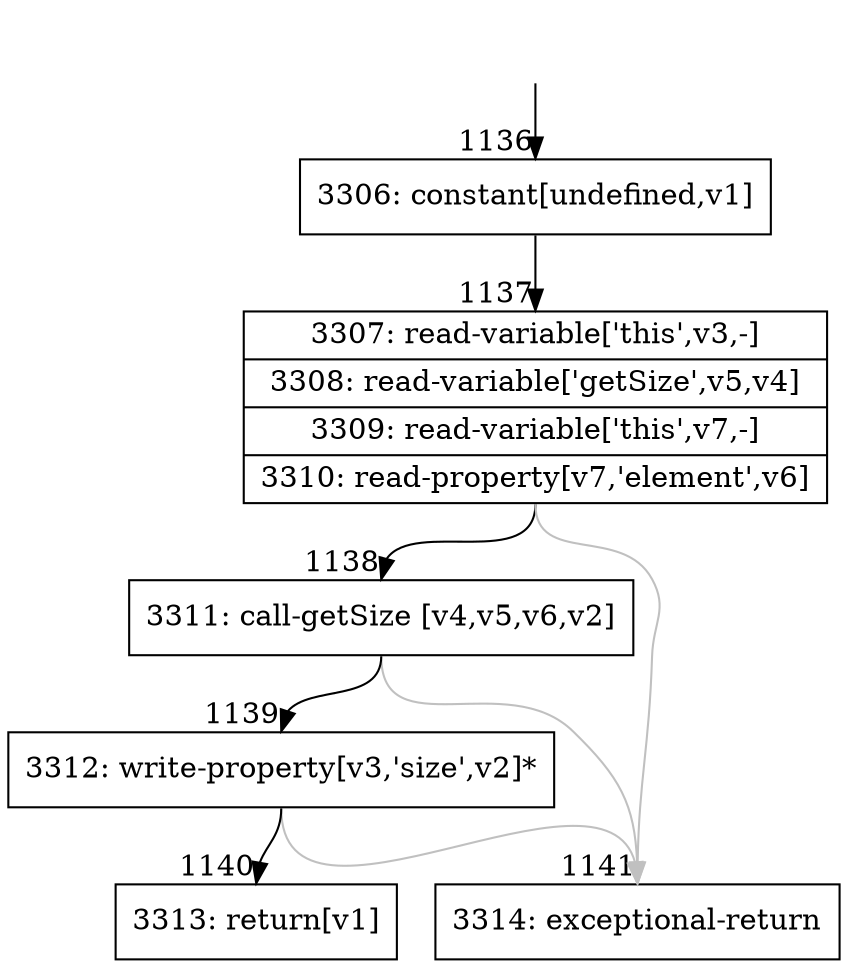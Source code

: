 digraph {
rankdir="TD"
BB_entry108[shape=none,label=""];
BB_entry108 -> BB1136 [tailport=s, headport=n, headlabel="    1136"]
BB1136 [shape=record label="{3306: constant[undefined,v1]}" ] 
BB1136 -> BB1137 [tailport=s, headport=n, headlabel="      1137"]
BB1137 [shape=record label="{3307: read-variable['this',v3,-]|3308: read-variable['getSize',v5,v4]|3309: read-variable['this',v7,-]|3310: read-property[v7,'element',v6]}" ] 
BB1137 -> BB1138 [tailport=s, headport=n, headlabel="      1138"]
BB1137 -> BB1141 [tailport=s, headport=n, color=gray, headlabel="      1141"]
BB1138 [shape=record label="{3311: call-getSize [v4,v5,v6,v2]}" ] 
BB1138 -> BB1139 [tailport=s, headport=n, headlabel="      1139"]
BB1138 -> BB1141 [tailport=s, headport=n, color=gray]
BB1139 [shape=record label="{3312: write-property[v3,'size',v2]*}" ] 
BB1139 -> BB1140 [tailport=s, headport=n, headlabel="      1140"]
BB1139 -> BB1141 [tailport=s, headport=n, color=gray]
BB1140 [shape=record label="{3313: return[v1]}" ] 
BB1141 [shape=record label="{3314: exceptional-return}" ] 
//#$~ 1613
}
